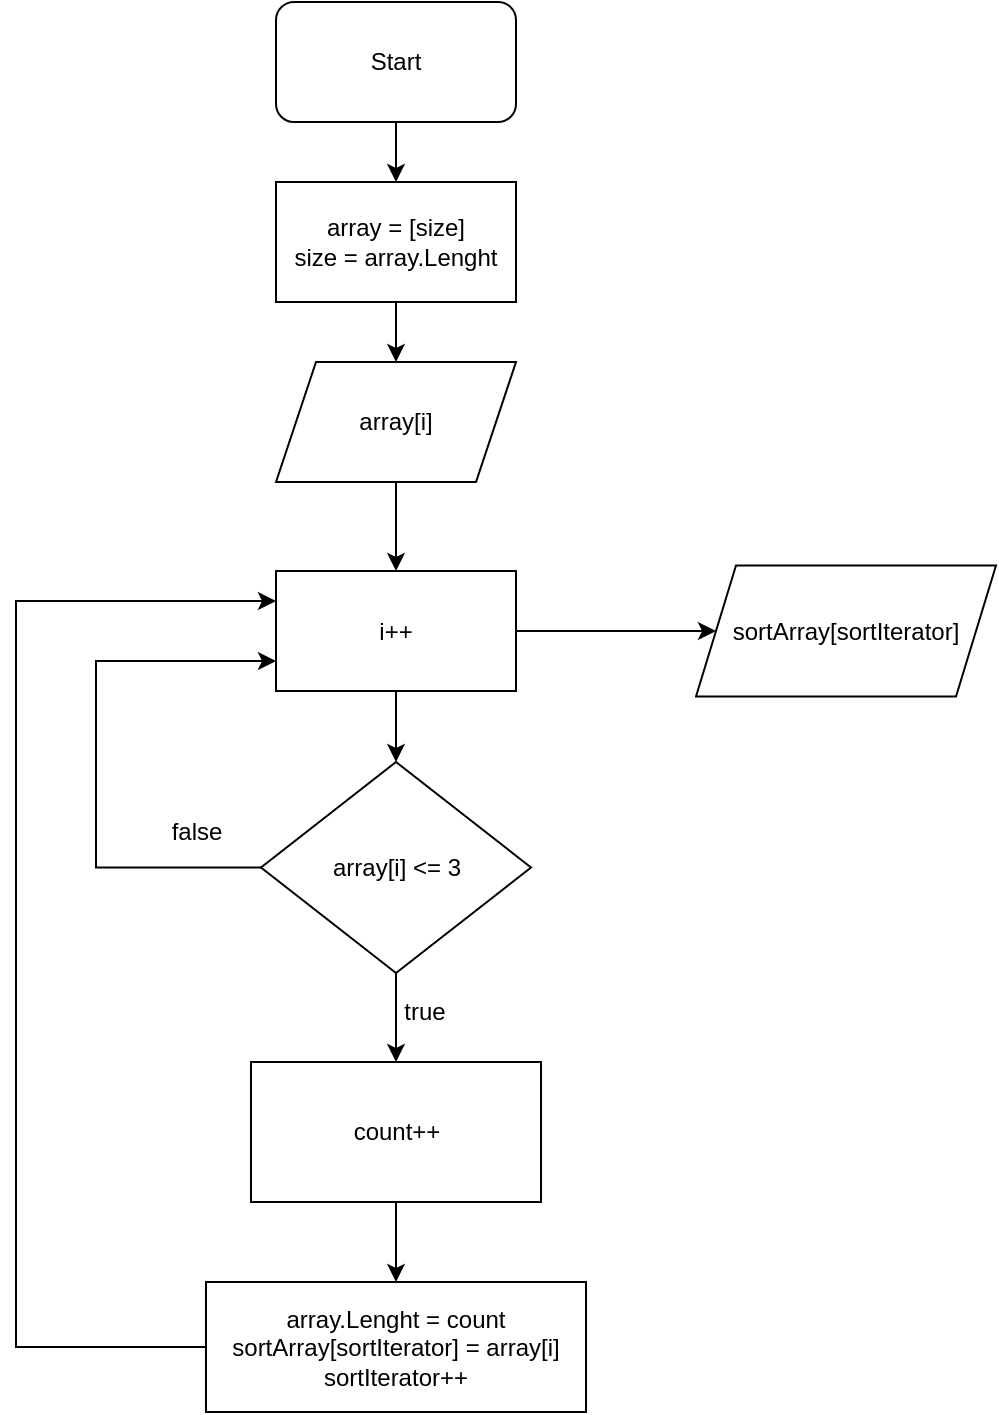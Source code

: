 <mxfile version="20.4.0"><diagram id="OrH35JuL65BMxK8eRNEH" name="Страница 1"><mxGraphModel dx="1102" dy="572" grid="1" gridSize="10" guides="1" tooltips="1" connect="1" arrows="1" fold="1" page="1" pageScale="1" pageWidth="827" pageHeight="1169" math="0" shadow="0"><root><mxCell id="0"/><mxCell id="1" parent="0"/><mxCell id="0DkYrPBjXsg1gVyznPM8-32" value="" style="edgeStyle=orthogonalEdgeStyle;rounded=0;orthogonalLoop=1;jettySize=auto;html=1;" edge="1" parent="1" source="0DkYrPBjXsg1gVyznPM8-1" target="0DkYrPBjXsg1gVyznPM8-4"><mxGeometry relative="1" as="geometry"/></mxCell><mxCell id="0DkYrPBjXsg1gVyznPM8-1" value="Start" style="rounded=1;whiteSpace=wrap;html=1;" vertex="1" parent="1"><mxGeometry x="340" y="30" width="120" height="60" as="geometry"/></mxCell><mxCell id="0DkYrPBjXsg1gVyznPM8-23" value="" style="edgeStyle=orthogonalEdgeStyle;rounded=0;orthogonalLoop=1;jettySize=auto;html=1;" edge="1" parent="1" source="0DkYrPBjXsg1gVyznPM8-4" target="0DkYrPBjXsg1gVyznPM8-8"><mxGeometry relative="1" as="geometry"/></mxCell><mxCell id="0DkYrPBjXsg1gVyznPM8-4" value="&lt;div&gt;array = [size]&lt;/div&gt;&lt;div&gt;size = array.Lenght&lt;/div&gt;" style="rounded=0;whiteSpace=wrap;html=1;" vertex="1" parent="1"><mxGeometry x="340" y="120" width="120" height="60" as="geometry"/></mxCell><mxCell id="0DkYrPBjXsg1gVyznPM8-22" value="" style="edgeStyle=orthogonalEdgeStyle;rounded=0;orthogonalLoop=1;jettySize=auto;html=1;entryX=0.5;entryY=0;entryDx=0;entryDy=0;" edge="1" parent="1" source="0DkYrPBjXsg1gVyznPM8-8" target="0DkYrPBjXsg1gVyznPM8-17"><mxGeometry relative="1" as="geometry"><mxPoint x="400" y="310" as="targetPoint"/></mxGeometry></mxCell><mxCell id="0DkYrPBjXsg1gVyznPM8-8" value="array[i]" style="shape=parallelogram;perimeter=parallelogramPerimeter;whiteSpace=wrap;html=1;fixedSize=1;" vertex="1" parent="1"><mxGeometry x="340" y="210" width="120" height="60" as="geometry"/></mxCell><mxCell id="0DkYrPBjXsg1gVyznPM8-14" value="" style="edgeStyle=orthogonalEdgeStyle;rounded=0;orthogonalLoop=1;jettySize=auto;html=1;" edge="1" parent="1" source="0DkYrPBjXsg1gVyznPM8-12" target="0DkYrPBjXsg1gVyznPM8-13"><mxGeometry relative="1" as="geometry"/></mxCell><mxCell id="0DkYrPBjXsg1gVyznPM8-12" value="array[i] &amp;lt;= 3" style="rhombus;whiteSpace=wrap;html=1;" vertex="1" parent="1"><mxGeometry x="332.5" y="410" width="135" height="105.5" as="geometry"/></mxCell><mxCell id="0DkYrPBjXsg1gVyznPM8-19" style="edgeStyle=orthogonalEdgeStyle;rounded=0;orthogonalLoop=1;jettySize=auto;html=1;entryX=0;entryY=0.75;entryDx=0;entryDy=0;exitX=0;exitY=0.5;exitDx=0;exitDy=0;" edge="1" parent="1" source="0DkYrPBjXsg1gVyznPM8-12" target="0DkYrPBjXsg1gVyznPM8-17"><mxGeometry relative="1" as="geometry"><Array as="points"><mxPoint x="250" y="463"/><mxPoint x="250" y="360"/></Array></mxGeometry></mxCell><mxCell id="0DkYrPBjXsg1gVyznPM8-36" value="" style="edgeStyle=orthogonalEdgeStyle;rounded=0;orthogonalLoop=1;jettySize=auto;html=1;" edge="1" parent="1" source="0DkYrPBjXsg1gVyznPM8-13" target="0DkYrPBjXsg1gVyznPM8-35"><mxGeometry relative="1" as="geometry"/></mxCell><mxCell id="0DkYrPBjXsg1gVyznPM8-13" value="&lt;div&gt;count++&lt;br&gt;&lt;/div&gt;" style="rounded=0;whiteSpace=wrap;html=1;" vertex="1" parent="1"><mxGeometry x="327.5" y="560" width="145" height="70" as="geometry"/></mxCell><mxCell id="0DkYrPBjXsg1gVyznPM8-15" value="true" style="text;html=1;align=center;verticalAlign=middle;resizable=0;points=[];autosize=1;strokeColor=none;fillColor=none;" vertex="1" parent="1"><mxGeometry x="394" y="520" width="40" height="30" as="geometry"/></mxCell><mxCell id="0DkYrPBjXsg1gVyznPM8-25" value="" style="edgeStyle=orthogonalEdgeStyle;rounded=0;orthogonalLoop=1;jettySize=auto;html=1;" edge="1" parent="1" source="0DkYrPBjXsg1gVyznPM8-17" target="0DkYrPBjXsg1gVyznPM8-24"><mxGeometry relative="1" as="geometry"/></mxCell><mxCell id="0DkYrPBjXsg1gVyznPM8-27" value="" style="edgeStyle=orthogonalEdgeStyle;rounded=0;orthogonalLoop=1;jettySize=auto;html=1;" edge="1" parent="1" source="0DkYrPBjXsg1gVyznPM8-17" target="0DkYrPBjXsg1gVyznPM8-12"><mxGeometry relative="1" as="geometry"/></mxCell><mxCell id="0DkYrPBjXsg1gVyznPM8-17" value="i++" style="whiteSpace=wrap;html=1;" vertex="1" parent="1"><mxGeometry x="340" y="314.5" width="120" height="60" as="geometry"/></mxCell><mxCell id="0DkYrPBjXsg1gVyznPM8-20" value="false" style="text;html=1;align=center;verticalAlign=middle;resizable=0;points=[];autosize=1;strokeColor=none;fillColor=none;" vertex="1" parent="1"><mxGeometry x="275" y="430" width="50" height="30" as="geometry"/></mxCell><mxCell id="0DkYrPBjXsg1gVyznPM8-24" value="sortArray[sortIterator] " style="shape=parallelogram;perimeter=parallelogramPerimeter;whiteSpace=wrap;html=1;fixedSize=1;" vertex="1" parent="1"><mxGeometry x="550" y="311.75" width="150" height="65.5" as="geometry"/></mxCell><mxCell id="0DkYrPBjXsg1gVyznPM8-37" style="edgeStyle=orthogonalEdgeStyle;rounded=0;orthogonalLoop=1;jettySize=auto;html=1;exitX=0;exitY=0.5;exitDx=0;exitDy=0;entryX=0;entryY=0.25;entryDx=0;entryDy=0;" edge="1" parent="1" source="0DkYrPBjXsg1gVyznPM8-35" target="0DkYrPBjXsg1gVyznPM8-17"><mxGeometry relative="1" as="geometry"><Array as="points"><mxPoint x="210" y="703"/><mxPoint x="210" y="330"/></Array></mxGeometry></mxCell><mxCell id="0DkYrPBjXsg1gVyznPM8-35" value="&lt;div&gt;array.Lenght = count&lt;br&gt;&lt;/div&gt;&lt;div&gt;sortArray[sortIterator] = array[i]&lt;/div&gt;&lt;div&gt;sortIterator++&lt;/div&gt;" style="whiteSpace=wrap;html=1;rounded=0;" vertex="1" parent="1"><mxGeometry x="305" y="670" width="190" height="65" as="geometry"/></mxCell></root></mxGraphModel></diagram></mxfile>